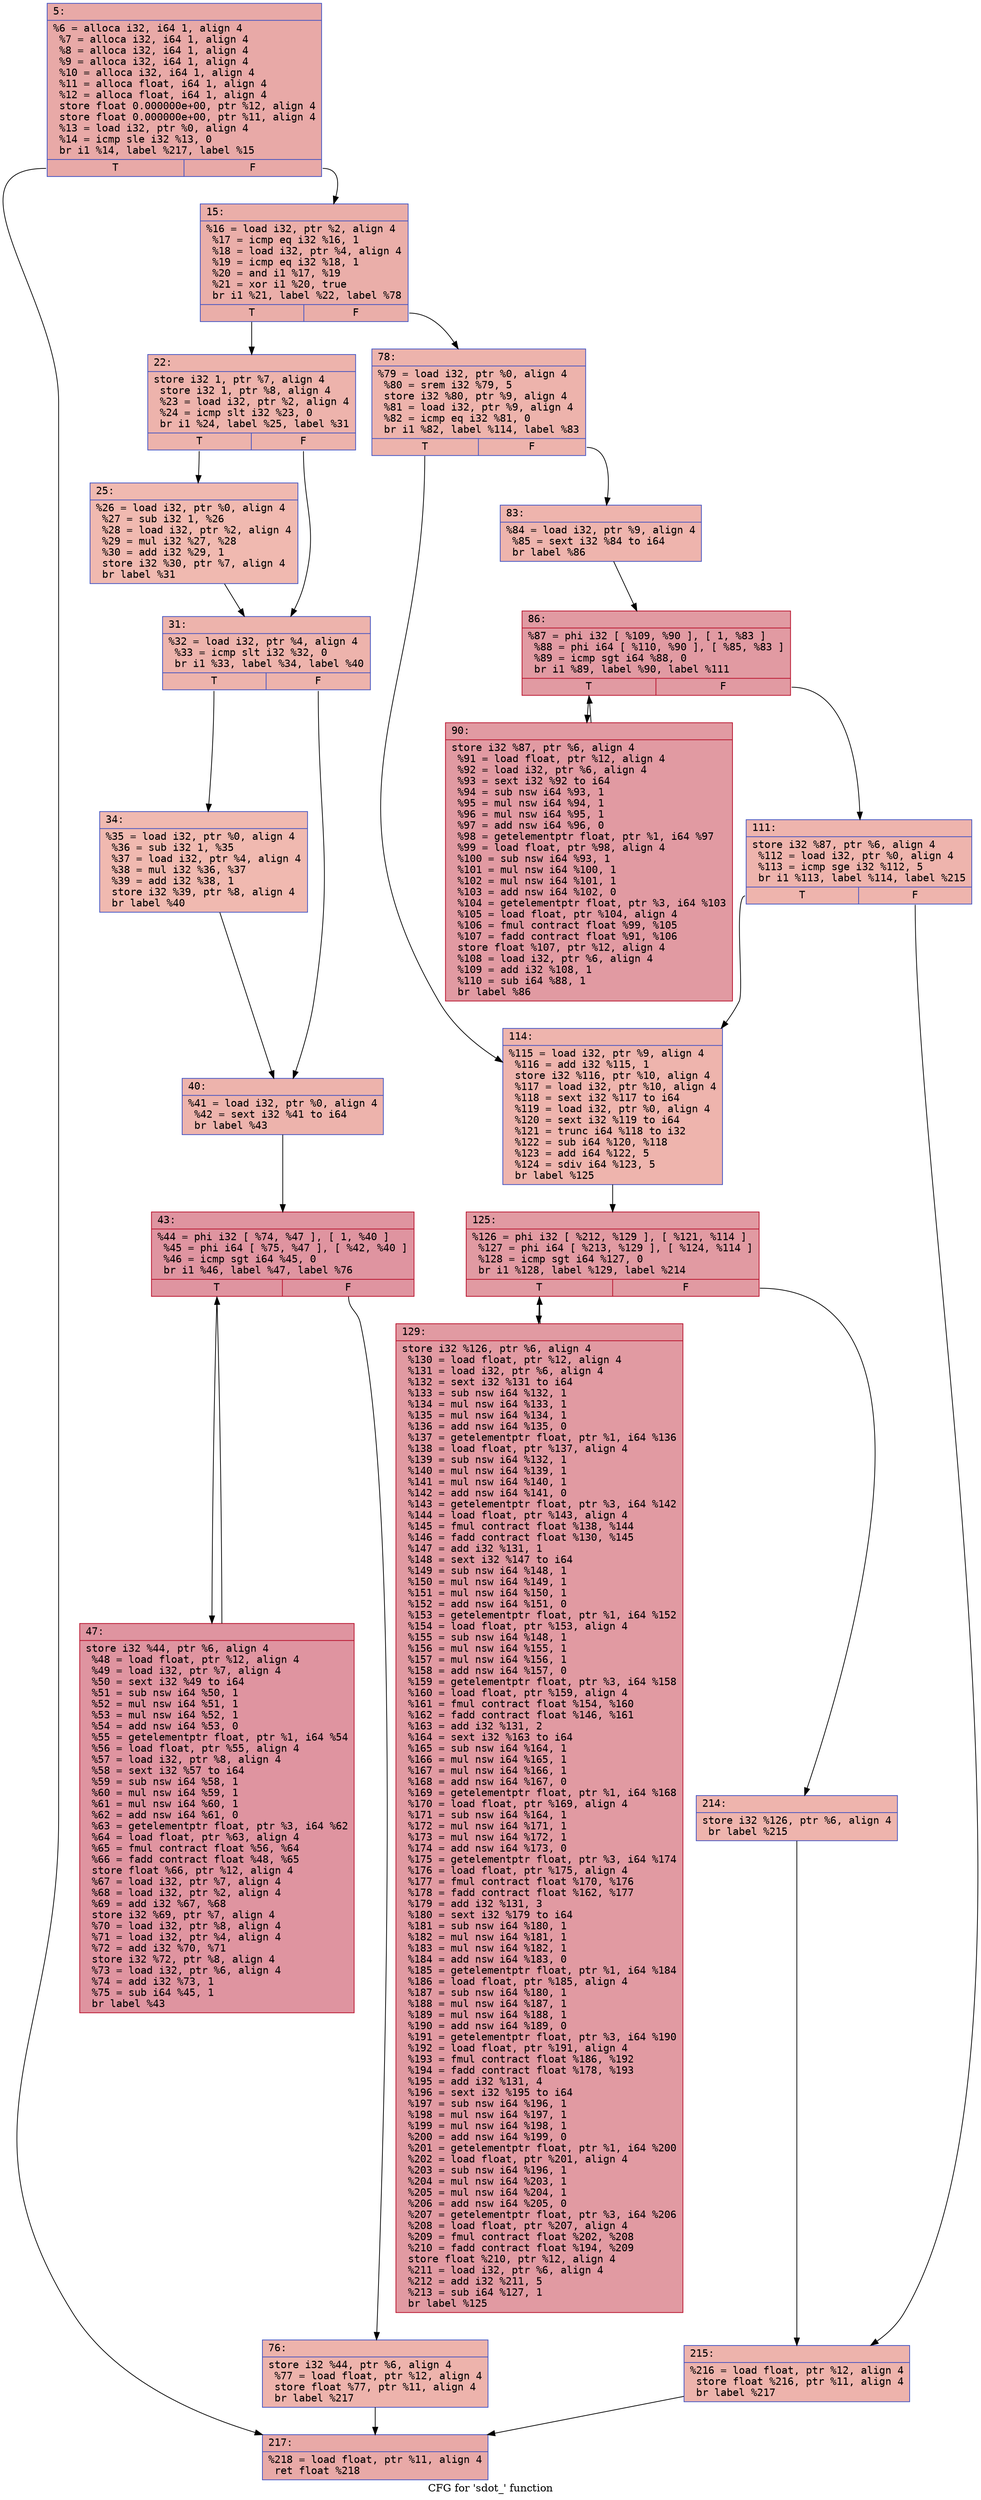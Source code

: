 digraph "CFG for 'sdot_' function" {
	label="CFG for 'sdot_' function";

	Node0x55ee103eef90 [shape=record,color="#3d50c3ff", style=filled, fillcolor="#ca3b3770" fontname="Courier",label="{5:\l|  %6 = alloca i32, i64 1, align 4\l  %7 = alloca i32, i64 1, align 4\l  %8 = alloca i32, i64 1, align 4\l  %9 = alloca i32, i64 1, align 4\l  %10 = alloca i32, i64 1, align 4\l  %11 = alloca float, i64 1, align 4\l  %12 = alloca float, i64 1, align 4\l  store float 0.000000e+00, ptr %12, align 4\l  store float 0.000000e+00, ptr %11, align 4\l  %13 = load i32, ptr %0, align 4\l  %14 = icmp sle i32 %13, 0\l  br i1 %14, label %217, label %15\l|{<s0>T|<s1>F}}"];
	Node0x55ee103eef90:s0 -> Node0x55ee103ef760[tooltip="5 -> 217\nProbability 50.00%" ];
	Node0x55ee103eef90:s1 -> Node0x55ee103ef7b0[tooltip="5 -> 15\nProbability 50.00%" ];
	Node0x55ee103ef7b0 [shape=record,color="#3d50c3ff", style=filled, fillcolor="#d0473d70" fontname="Courier",label="{15:\l|  %16 = load i32, ptr %2, align 4\l  %17 = icmp eq i32 %16, 1\l  %18 = load i32, ptr %4, align 4\l  %19 = icmp eq i32 %18, 1\l  %20 = and i1 %17, %19\l  %21 = xor i1 %20, true\l  br i1 %21, label %22, label %78\l|{<s0>T|<s1>F}}"];
	Node0x55ee103ef7b0:s0 -> Node0x55ee103efbf0[tooltip="15 -> 22\nProbability 50.00%" ];
	Node0x55ee103ef7b0:s1 -> Node0x55ee103efc40[tooltip="15 -> 78\nProbability 50.00%" ];
	Node0x55ee103efbf0 [shape=record,color="#3d50c3ff", style=filled, fillcolor="#d6524470" fontname="Courier",label="{22:\l|  store i32 1, ptr %7, align 4\l  store i32 1, ptr %8, align 4\l  %23 = load i32, ptr %2, align 4\l  %24 = icmp slt i32 %23, 0\l  br i1 %24, label %25, label %31\l|{<s0>T|<s1>F}}"];
	Node0x55ee103efbf0:s0 -> Node0x55ee103eff90[tooltip="22 -> 25\nProbability 37.50%" ];
	Node0x55ee103efbf0:s1 -> Node0x55ee103effe0[tooltip="22 -> 31\nProbability 62.50%" ];
	Node0x55ee103eff90 [shape=record,color="#3d50c3ff", style=filled, fillcolor="#de614d70" fontname="Courier",label="{25:\l|  %26 = load i32, ptr %0, align 4\l  %27 = sub i32 1, %26\l  %28 = load i32, ptr %2, align 4\l  %29 = mul i32 %27, %28\l  %30 = add i32 %29, 1\l  store i32 %30, ptr %7, align 4\l  br label %31\l}"];
	Node0x55ee103eff90 -> Node0x55ee103effe0[tooltip="25 -> 31\nProbability 100.00%" ];
	Node0x55ee103effe0 [shape=record,color="#3d50c3ff", style=filled, fillcolor="#d6524470" fontname="Courier",label="{31:\l|  %32 = load i32, ptr %4, align 4\l  %33 = icmp slt i32 %32, 0\l  br i1 %33, label %34, label %40\l|{<s0>T|<s1>F}}"];
	Node0x55ee103effe0:s0 -> Node0x55ee103f05b0[tooltip="31 -> 34\nProbability 37.50%" ];
	Node0x55ee103effe0:s1 -> Node0x55ee103f0600[tooltip="31 -> 40\nProbability 62.50%" ];
	Node0x55ee103f05b0 [shape=record,color="#3d50c3ff", style=filled, fillcolor="#de614d70" fontname="Courier",label="{34:\l|  %35 = load i32, ptr %0, align 4\l  %36 = sub i32 1, %35\l  %37 = load i32, ptr %4, align 4\l  %38 = mul i32 %36, %37\l  %39 = add i32 %38, 1\l  store i32 %39, ptr %8, align 4\l  br label %40\l}"];
	Node0x55ee103f05b0 -> Node0x55ee103f0600[tooltip="34 -> 40\nProbability 100.00%" ];
	Node0x55ee103f0600 [shape=record,color="#3d50c3ff", style=filled, fillcolor="#d6524470" fontname="Courier",label="{40:\l|  %41 = load i32, ptr %0, align 4\l  %42 = sext i32 %41 to i64\l  br label %43\l}"];
	Node0x55ee103f0600 -> Node0x55ee103f0bb0[tooltip="40 -> 43\nProbability 100.00%" ];
	Node0x55ee103f0bb0 [shape=record,color="#b70d28ff", style=filled, fillcolor="#b70d2870" fontname="Courier",label="{43:\l|  %44 = phi i32 [ %74, %47 ], [ 1, %40 ]\l  %45 = phi i64 [ %75, %47 ], [ %42, %40 ]\l  %46 = icmp sgt i64 %45, 0\l  br i1 %46, label %47, label %76\l|{<s0>T|<s1>F}}"];
	Node0x55ee103f0bb0:s0 -> Node0x55ee103f0c70[tooltip="43 -> 47\nProbability 96.88%" ];
	Node0x55ee103f0bb0:s1 -> Node0x55ee103f0ed0[tooltip="43 -> 76\nProbability 3.12%" ];
	Node0x55ee103f0c70 [shape=record,color="#b70d28ff", style=filled, fillcolor="#b70d2870" fontname="Courier",label="{47:\l|  store i32 %44, ptr %6, align 4\l  %48 = load float, ptr %12, align 4\l  %49 = load i32, ptr %7, align 4\l  %50 = sext i32 %49 to i64\l  %51 = sub nsw i64 %50, 1\l  %52 = mul nsw i64 %51, 1\l  %53 = mul nsw i64 %52, 1\l  %54 = add nsw i64 %53, 0\l  %55 = getelementptr float, ptr %1, i64 %54\l  %56 = load float, ptr %55, align 4\l  %57 = load i32, ptr %8, align 4\l  %58 = sext i32 %57 to i64\l  %59 = sub nsw i64 %58, 1\l  %60 = mul nsw i64 %59, 1\l  %61 = mul nsw i64 %60, 1\l  %62 = add nsw i64 %61, 0\l  %63 = getelementptr float, ptr %3, i64 %62\l  %64 = load float, ptr %63, align 4\l  %65 = fmul contract float %56, %64\l  %66 = fadd contract float %48, %65\l  store float %66, ptr %12, align 4\l  %67 = load i32, ptr %7, align 4\l  %68 = load i32, ptr %2, align 4\l  %69 = add i32 %67, %68\l  store i32 %69, ptr %7, align 4\l  %70 = load i32, ptr %8, align 4\l  %71 = load i32, ptr %4, align 4\l  %72 = add i32 %70, %71\l  store i32 %72, ptr %8, align 4\l  %73 = load i32, ptr %6, align 4\l  %74 = add i32 %73, 1\l  %75 = sub i64 %45, 1\l  br label %43\l}"];
	Node0x55ee103f0c70 -> Node0x55ee103f0bb0[tooltip="47 -> 43\nProbability 100.00%" ];
	Node0x55ee103f0ed0 [shape=record,color="#3d50c3ff", style=filled, fillcolor="#d6524470" fontname="Courier",label="{76:\l|  store i32 %44, ptr %6, align 4\l  %77 = load float, ptr %12, align 4\l  store float %77, ptr %11, align 4\l  br label %217\l}"];
	Node0x55ee103f0ed0 -> Node0x55ee103ef760[tooltip="76 -> 217\nProbability 100.00%" ];
	Node0x55ee103efc40 [shape=record,color="#3d50c3ff", style=filled, fillcolor="#d6524470" fontname="Courier",label="{78:\l|  %79 = load i32, ptr %0, align 4\l  %80 = srem i32 %79, 5\l  store i32 %80, ptr %9, align 4\l  %81 = load i32, ptr %9, align 4\l  %82 = icmp eq i32 %81, 0\l  br i1 %82, label %114, label %83\l|{<s0>T|<s1>F}}"];
	Node0x55ee103efc40:s0 -> Node0x55ee103f30d0[tooltip="78 -> 114\nProbability 37.50%" ];
	Node0x55ee103efc40:s1 -> Node0x55ee103f3120[tooltip="78 -> 83\nProbability 62.50%" ];
	Node0x55ee103f3120 [shape=record,color="#3d50c3ff", style=filled, fillcolor="#d8564670" fontname="Courier",label="{83:\l|  %84 = load i32, ptr %9, align 4\l  %85 = sext i32 %84 to i64\l  br label %86\l}"];
	Node0x55ee103f3120 -> Node0x55ee103f3310[tooltip="83 -> 86\nProbability 100.00%" ];
	Node0x55ee103f3310 [shape=record,color="#b70d28ff", style=filled, fillcolor="#bb1b2c70" fontname="Courier",label="{86:\l|  %87 = phi i32 [ %109, %90 ], [ 1, %83 ]\l  %88 = phi i64 [ %110, %90 ], [ %85, %83 ]\l  %89 = icmp sgt i64 %88, 0\l  br i1 %89, label %90, label %111\l|{<s0>T|<s1>F}}"];
	Node0x55ee103f3310:s0 -> Node0x55ee103f33d0[tooltip="86 -> 90\nProbability 96.88%" ];
	Node0x55ee103f3310:s1 -> Node0x55ee103f3630[tooltip="86 -> 111\nProbability 3.12%" ];
	Node0x55ee103f33d0 [shape=record,color="#b70d28ff", style=filled, fillcolor="#bb1b2c70" fontname="Courier",label="{90:\l|  store i32 %87, ptr %6, align 4\l  %91 = load float, ptr %12, align 4\l  %92 = load i32, ptr %6, align 4\l  %93 = sext i32 %92 to i64\l  %94 = sub nsw i64 %93, 1\l  %95 = mul nsw i64 %94, 1\l  %96 = mul nsw i64 %95, 1\l  %97 = add nsw i64 %96, 0\l  %98 = getelementptr float, ptr %1, i64 %97\l  %99 = load float, ptr %98, align 4\l  %100 = sub nsw i64 %93, 1\l  %101 = mul nsw i64 %100, 1\l  %102 = mul nsw i64 %101, 1\l  %103 = add nsw i64 %102, 0\l  %104 = getelementptr float, ptr %3, i64 %103\l  %105 = load float, ptr %104, align 4\l  %106 = fmul contract float %99, %105\l  %107 = fadd contract float %91, %106\l  store float %107, ptr %12, align 4\l  %108 = load i32, ptr %6, align 4\l  %109 = add i32 %108, 1\l  %110 = sub i64 %88, 1\l  br label %86\l}"];
	Node0x55ee103f33d0 -> Node0x55ee103f3310[tooltip="90 -> 86\nProbability 100.00%" ];
	Node0x55ee103f3630 [shape=record,color="#3d50c3ff", style=filled, fillcolor="#d8564670" fontname="Courier",label="{111:\l|  store i32 %87, ptr %6, align 4\l  %112 = load i32, ptr %0, align 4\l  %113 = icmp sge i32 %112, 5\l  br i1 %113, label %114, label %215\l|{<s0>T|<s1>F}}"];
	Node0x55ee103f3630:s0 -> Node0x55ee103f30d0[tooltip="111 -> 114\nProbability 50.00%" ];
	Node0x55ee103f3630:s1 -> Node0x55ee103f4db0[tooltip="111 -> 215\nProbability 50.00%" ];
	Node0x55ee103f30d0 [shape=record,color="#3d50c3ff", style=filled, fillcolor="#d8564670" fontname="Courier",label="{114:\l|  %115 = load i32, ptr %9, align 4\l  %116 = add i32 %115, 1\l  store i32 %116, ptr %10, align 4\l  %117 = load i32, ptr %10, align 4\l  %118 = sext i32 %117 to i64\l  %119 = load i32, ptr %0, align 4\l  %120 = sext i32 %119 to i64\l  %121 = trunc i64 %118 to i32\l  %122 = sub i64 %120, %118\l  %123 = add i64 %122, 5\l  %124 = sdiv i64 %123, 5\l  br label %125\l}"];
	Node0x55ee103f30d0 -> Node0x55ee103f5460[tooltip="114 -> 125\nProbability 100.00%" ];
	Node0x55ee103f5460 [shape=record,color="#b70d28ff", style=filled, fillcolor="#bb1b2c70" fontname="Courier",label="{125:\l|  %126 = phi i32 [ %212, %129 ], [ %121, %114 ]\l  %127 = phi i64 [ %213, %129 ], [ %124, %114 ]\l  %128 = icmp sgt i64 %127, 0\l  br i1 %128, label %129, label %214\l|{<s0>T|<s1>F}}"];
	Node0x55ee103f5460:s0 -> Node0x55ee103f5520[tooltip="125 -> 129\nProbability 96.88%" ];
	Node0x55ee103f5460:s1 -> Node0x55ee103f5780[tooltip="125 -> 214\nProbability 3.12%" ];
	Node0x55ee103f5520 [shape=record,color="#b70d28ff", style=filled, fillcolor="#bb1b2c70" fontname="Courier",label="{129:\l|  store i32 %126, ptr %6, align 4\l  %130 = load float, ptr %12, align 4\l  %131 = load i32, ptr %6, align 4\l  %132 = sext i32 %131 to i64\l  %133 = sub nsw i64 %132, 1\l  %134 = mul nsw i64 %133, 1\l  %135 = mul nsw i64 %134, 1\l  %136 = add nsw i64 %135, 0\l  %137 = getelementptr float, ptr %1, i64 %136\l  %138 = load float, ptr %137, align 4\l  %139 = sub nsw i64 %132, 1\l  %140 = mul nsw i64 %139, 1\l  %141 = mul nsw i64 %140, 1\l  %142 = add nsw i64 %141, 0\l  %143 = getelementptr float, ptr %3, i64 %142\l  %144 = load float, ptr %143, align 4\l  %145 = fmul contract float %138, %144\l  %146 = fadd contract float %130, %145\l  %147 = add i32 %131, 1\l  %148 = sext i32 %147 to i64\l  %149 = sub nsw i64 %148, 1\l  %150 = mul nsw i64 %149, 1\l  %151 = mul nsw i64 %150, 1\l  %152 = add nsw i64 %151, 0\l  %153 = getelementptr float, ptr %1, i64 %152\l  %154 = load float, ptr %153, align 4\l  %155 = sub nsw i64 %148, 1\l  %156 = mul nsw i64 %155, 1\l  %157 = mul nsw i64 %156, 1\l  %158 = add nsw i64 %157, 0\l  %159 = getelementptr float, ptr %3, i64 %158\l  %160 = load float, ptr %159, align 4\l  %161 = fmul contract float %154, %160\l  %162 = fadd contract float %146, %161\l  %163 = add i32 %131, 2\l  %164 = sext i32 %163 to i64\l  %165 = sub nsw i64 %164, 1\l  %166 = mul nsw i64 %165, 1\l  %167 = mul nsw i64 %166, 1\l  %168 = add nsw i64 %167, 0\l  %169 = getelementptr float, ptr %1, i64 %168\l  %170 = load float, ptr %169, align 4\l  %171 = sub nsw i64 %164, 1\l  %172 = mul nsw i64 %171, 1\l  %173 = mul nsw i64 %172, 1\l  %174 = add nsw i64 %173, 0\l  %175 = getelementptr float, ptr %3, i64 %174\l  %176 = load float, ptr %175, align 4\l  %177 = fmul contract float %170, %176\l  %178 = fadd contract float %162, %177\l  %179 = add i32 %131, 3\l  %180 = sext i32 %179 to i64\l  %181 = sub nsw i64 %180, 1\l  %182 = mul nsw i64 %181, 1\l  %183 = mul nsw i64 %182, 1\l  %184 = add nsw i64 %183, 0\l  %185 = getelementptr float, ptr %1, i64 %184\l  %186 = load float, ptr %185, align 4\l  %187 = sub nsw i64 %180, 1\l  %188 = mul nsw i64 %187, 1\l  %189 = mul nsw i64 %188, 1\l  %190 = add nsw i64 %189, 0\l  %191 = getelementptr float, ptr %3, i64 %190\l  %192 = load float, ptr %191, align 4\l  %193 = fmul contract float %186, %192\l  %194 = fadd contract float %178, %193\l  %195 = add i32 %131, 4\l  %196 = sext i32 %195 to i64\l  %197 = sub nsw i64 %196, 1\l  %198 = mul nsw i64 %197, 1\l  %199 = mul nsw i64 %198, 1\l  %200 = add nsw i64 %199, 0\l  %201 = getelementptr float, ptr %1, i64 %200\l  %202 = load float, ptr %201, align 4\l  %203 = sub nsw i64 %196, 1\l  %204 = mul nsw i64 %203, 1\l  %205 = mul nsw i64 %204, 1\l  %206 = add nsw i64 %205, 0\l  %207 = getelementptr float, ptr %3, i64 %206\l  %208 = load float, ptr %207, align 4\l  %209 = fmul contract float %202, %208\l  %210 = fadd contract float %194, %209\l  store float %210, ptr %12, align 4\l  %211 = load i32, ptr %6, align 4\l  %212 = add i32 %211, 5\l  %213 = sub i64 %127, 1\l  br label %125\l}"];
	Node0x55ee103f5520 -> Node0x55ee103f5460[tooltip="129 -> 125\nProbability 100.00%" ];
	Node0x55ee103f5780 [shape=record,color="#3d50c3ff", style=filled, fillcolor="#d8564670" fontname="Courier",label="{214:\l|  store i32 %126, ptr %6, align 4\l  br label %215\l}"];
	Node0x55ee103f5780 -> Node0x55ee103f4db0[tooltip="214 -> 215\nProbability 100.00%" ];
	Node0x55ee103f4db0 [shape=record,color="#3d50c3ff", style=filled, fillcolor="#d6524470" fontname="Courier",label="{215:\l|  %216 = load float, ptr %12, align 4\l  store float %216, ptr %11, align 4\l  br label %217\l}"];
	Node0x55ee103f4db0 -> Node0x55ee103ef760[tooltip="215 -> 217\nProbability 100.00%" ];
	Node0x55ee103ef760 [shape=record,color="#3d50c3ff", style=filled, fillcolor="#ca3b3770" fontname="Courier",label="{217:\l|  %218 = load float, ptr %11, align 4\l  ret float %218\l}"];
}
